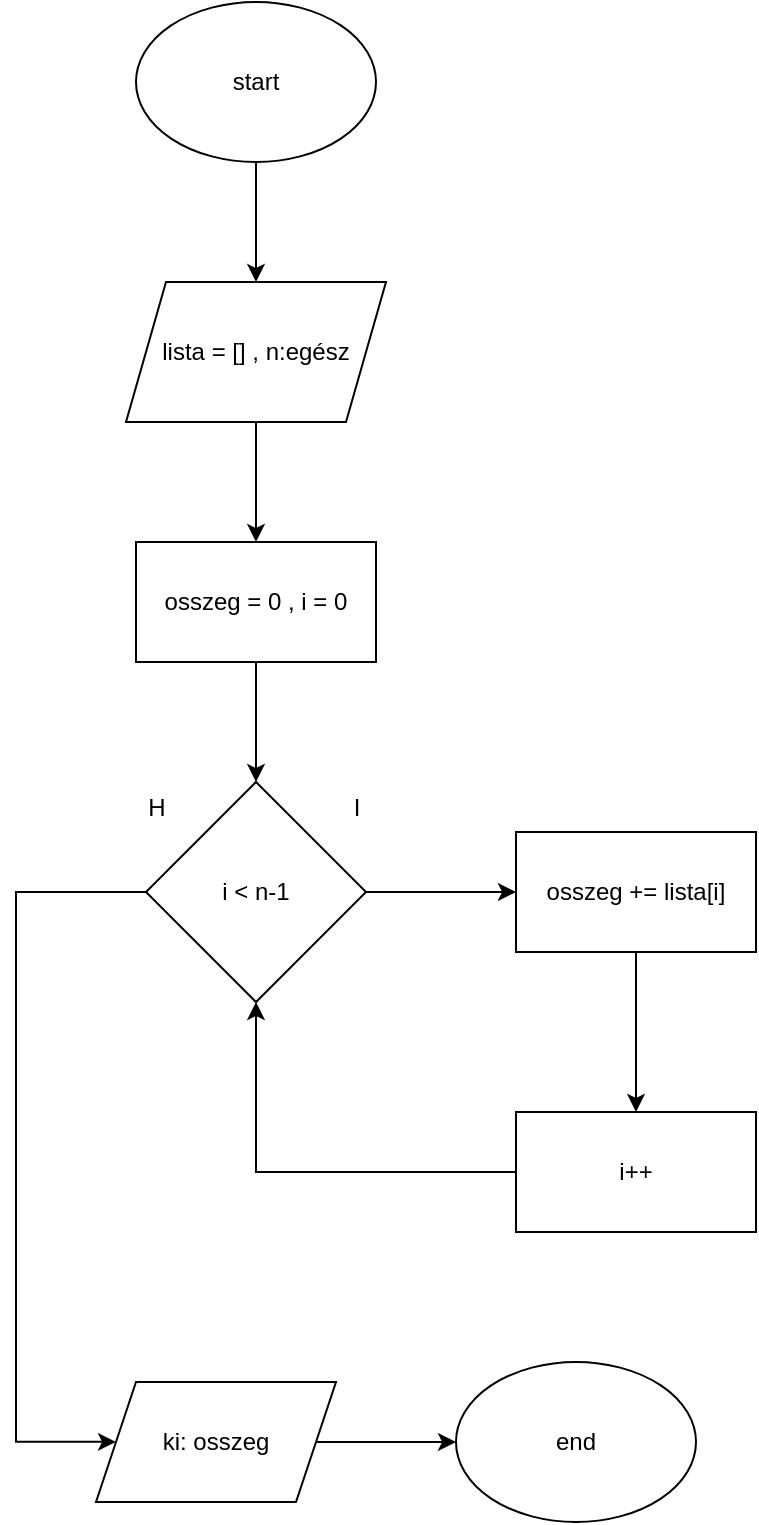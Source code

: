 <mxfile version="21.7.4" type="device">
  <diagram name="1 oldal" id="5z7ODUz2T3w4OFHi2yIH">
    <mxGraphModel dx="509" dy="909" grid="1" gridSize="10" guides="1" tooltips="1" connect="1" arrows="1" fold="1" page="1" pageScale="1" pageWidth="827" pageHeight="1169" math="0" shadow="0">
      <root>
        <mxCell id="0" />
        <mxCell id="1" parent="0" />
        <mxCell id="wuOuyLVhPjF3zpcBLPDJ-3" value="" style="edgeStyle=orthogonalEdgeStyle;rounded=0;orthogonalLoop=1;jettySize=auto;html=1;" edge="1" parent="1" source="wuOuyLVhPjF3zpcBLPDJ-1" target="wuOuyLVhPjF3zpcBLPDJ-2">
          <mxGeometry relative="1" as="geometry" />
        </mxCell>
        <mxCell id="wuOuyLVhPjF3zpcBLPDJ-1" value="start" style="ellipse;whiteSpace=wrap;html=1;" vertex="1" parent="1">
          <mxGeometry x="120" y="60" width="120" height="80" as="geometry" />
        </mxCell>
        <mxCell id="wuOuyLVhPjF3zpcBLPDJ-7" value="" style="edgeStyle=orthogonalEdgeStyle;rounded=0;orthogonalLoop=1;jettySize=auto;html=1;" edge="1" parent="1" source="wuOuyLVhPjF3zpcBLPDJ-2" target="wuOuyLVhPjF3zpcBLPDJ-6">
          <mxGeometry relative="1" as="geometry" />
        </mxCell>
        <mxCell id="wuOuyLVhPjF3zpcBLPDJ-2" value="lista = [] , n:egész" style="shape=parallelogram;perimeter=parallelogramPerimeter;whiteSpace=wrap;html=1;fixedSize=1;" vertex="1" parent="1">
          <mxGeometry x="115" y="200" width="130" height="70" as="geometry" />
        </mxCell>
        <mxCell id="wuOuyLVhPjF3zpcBLPDJ-9" value="" style="edgeStyle=orthogonalEdgeStyle;rounded=0;orthogonalLoop=1;jettySize=auto;html=1;" edge="1" parent="1" source="wuOuyLVhPjF3zpcBLPDJ-6" target="wuOuyLVhPjF3zpcBLPDJ-8">
          <mxGeometry relative="1" as="geometry" />
        </mxCell>
        <mxCell id="wuOuyLVhPjF3zpcBLPDJ-6" value="osszeg = 0 , i = 0" style="whiteSpace=wrap;html=1;" vertex="1" parent="1">
          <mxGeometry x="120" y="330" width="120" height="60" as="geometry" />
        </mxCell>
        <mxCell id="wuOuyLVhPjF3zpcBLPDJ-13" value="" style="edgeStyle=orthogonalEdgeStyle;rounded=0;orthogonalLoop=1;jettySize=auto;html=1;" edge="1" parent="1" source="wuOuyLVhPjF3zpcBLPDJ-8" target="wuOuyLVhPjF3zpcBLPDJ-12">
          <mxGeometry relative="1" as="geometry" />
        </mxCell>
        <mxCell id="wuOuyLVhPjF3zpcBLPDJ-17" style="edgeStyle=orthogonalEdgeStyle;rounded=0;orthogonalLoop=1;jettySize=auto;html=1;" edge="1" parent="1" source="wuOuyLVhPjF3zpcBLPDJ-8">
          <mxGeometry relative="1" as="geometry">
            <mxPoint x="110" y="779.941" as="targetPoint" />
            <Array as="points">
              <mxPoint x="60" y="505" />
            </Array>
          </mxGeometry>
        </mxCell>
        <mxCell id="wuOuyLVhPjF3zpcBLPDJ-8" value="i &amp;lt; n-1" style="rhombus;whiteSpace=wrap;html=1;" vertex="1" parent="1">
          <mxGeometry x="125" y="450" width="110" height="110" as="geometry" />
        </mxCell>
        <mxCell id="wuOuyLVhPjF3zpcBLPDJ-15" value="" style="edgeStyle=orthogonalEdgeStyle;rounded=0;orthogonalLoop=1;jettySize=auto;html=1;" edge="1" parent="1" source="wuOuyLVhPjF3zpcBLPDJ-12" target="wuOuyLVhPjF3zpcBLPDJ-14">
          <mxGeometry relative="1" as="geometry" />
        </mxCell>
        <mxCell id="wuOuyLVhPjF3zpcBLPDJ-12" value="osszeg += lista[i]" style="whiteSpace=wrap;html=1;" vertex="1" parent="1">
          <mxGeometry x="310" y="475" width="120" height="60" as="geometry" />
        </mxCell>
        <mxCell id="wuOuyLVhPjF3zpcBLPDJ-16" style="edgeStyle=orthogonalEdgeStyle;rounded=0;orthogonalLoop=1;jettySize=auto;html=1;entryX=0.5;entryY=1;entryDx=0;entryDy=0;" edge="1" parent="1" source="wuOuyLVhPjF3zpcBLPDJ-14" target="wuOuyLVhPjF3zpcBLPDJ-8">
          <mxGeometry relative="1" as="geometry">
            <mxPoint x="180" y="645.0" as="targetPoint" />
            <Array as="points">
              <mxPoint x="180" y="645" />
            </Array>
          </mxGeometry>
        </mxCell>
        <mxCell id="wuOuyLVhPjF3zpcBLPDJ-14" value="i++" style="whiteSpace=wrap;html=1;" vertex="1" parent="1">
          <mxGeometry x="310" y="615" width="120" height="60" as="geometry" />
        </mxCell>
        <mxCell id="wuOuyLVhPjF3zpcBLPDJ-21" value="" style="edgeStyle=orthogonalEdgeStyle;rounded=0;orthogonalLoop=1;jettySize=auto;html=1;" edge="1" parent="1" source="wuOuyLVhPjF3zpcBLPDJ-19" target="wuOuyLVhPjF3zpcBLPDJ-20">
          <mxGeometry relative="1" as="geometry" />
        </mxCell>
        <mxCell id="wuOuyLVhPjF3zpcBLPDJ-19" value="ki: osszeg" style="shape=parallelogram;perimeter=parallelogramPerimeter;whiteSpace=wrap;html=1;fixedSize=1;" vertex="1" parent="1">
          <mxGeometry x="100" y="750" width="120" height="60" as="geometry" />
        </mxCell>
        <mxCell id="wuOuyLVhPjF3zpcBLPDJ-20" value="end" style="ellipse;whiteSpace=wrap;html=1;" vertex="1" parent="1">
          <mxGeometry x="280" y="740" width="120" height="80" as="geometry" />
        </mxCell>
        <mxCell id="wuOuyLVhPjF3zpcBLPDJ-22" value="I" style="text;html=1;align=center;verticalAlign=middle;resizable=0;points=[];autosize=1;strokeColor=none;fillColor=none;" vertex="1" parent="1">
          <mxGeometry x="215" y="448" width="30" height="30" as="geometry" />
        </mxCell>
        <mxCell id="wuOuyLVhPjF3zpcBLPDJ-23" value="H" style="text;html=1;align=center;verticalAlign=middle;resizable=0;points=[];autosize=1;strokeColor=none;fillColor=none;" vertex="1" parent="1">
          <mxGeometry x="115" y="448" width="30" height="30" as="geometry" />
        </mxCell>
      </root>
    </mxGraphModel>
  </diagram>
</mxfile>
